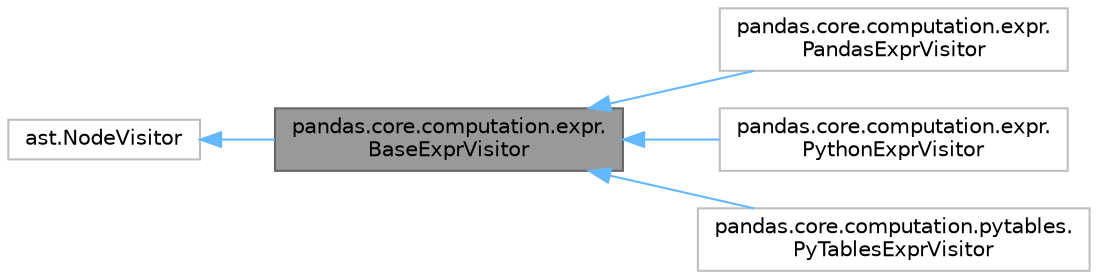 digraph "pandas.core.computation.expr.BaseExprVisitor"
{
 // LATEX_PDF_SIZE
  bgcolor="transparent";
  edge [fontname=Helvetica,fontsize=10,labelfontname=Helvetica,labelfontsize=10];
  node [fontname=Helvetica,fontsize=10,shape=box,height=0.2,width=0.4];
  rankdir="LR";
  Node1 [id="Node000001",label="pandas.core.computation.expr.\lBaseExprVisitor",height=0.2,width=0.4,color="gray40", fillcolor="grey60", style="filled", fontcolor="black",tooltip=" "];
  Node2 -> Node1 [id="edge1_Node000001_Node000002",dir="back",color="steelblue1",style="solid",tooltip=" "];
  Node2 [id="Node000002",label="ast.NodeVisitor",height=0.2,width=0.4,color="grey75", fillcolor="white", style="filled",tooltip=" "];
  Node1 -> Node3 [id="edge2_Node000001_Node000003",dir="back",color="steelblue1",style="solid",tooltip=" "];
  Node3 [id="Node000003",label="pandas.core.computation.expr.\lPandasExprVisitor",height=0.2,width=0.4,color="grey75", fillcolor="white", style="filled",URL="$d2/d6e/classpandas_1_1core_1_1computation_1_1expr_1_1PandasExprVisitor.html",tooltip=" "];
  Node1 -> Node4 [id="edge3_Node000001_Node000004",dir="back",color="steelblue1",style="solid",tooltip=" "];
  Node4 [id="Node000004",label="pandas.core.computation.expr.\lPythonExprVisitor",height=0.2,width=0.4,color="grey75", fillcolor="white", style="filled",URL="$de/de8/classpandas_1_1core_1_1computation_1_1expr_1_1PythonExprVisitor.html",tooltip=" "];
  Node1 -> Node5 [id="edge4_Node000001_Node000005",dir="back",color="steelblue1",style="solid",tooltip=" "];
  Node5 [id="Node000005",label="pandas.core.computation.pytables.\lPyTablesExprVisitor",height=0.2,width=0.4,color="grey75", fillcolor="white", style="filled",URL="$dc/ddd/classpandas_1_1core_1_1computation_1_1pytables_1_1PyTablesExprVisitor.html",tooltip=" "];
}

